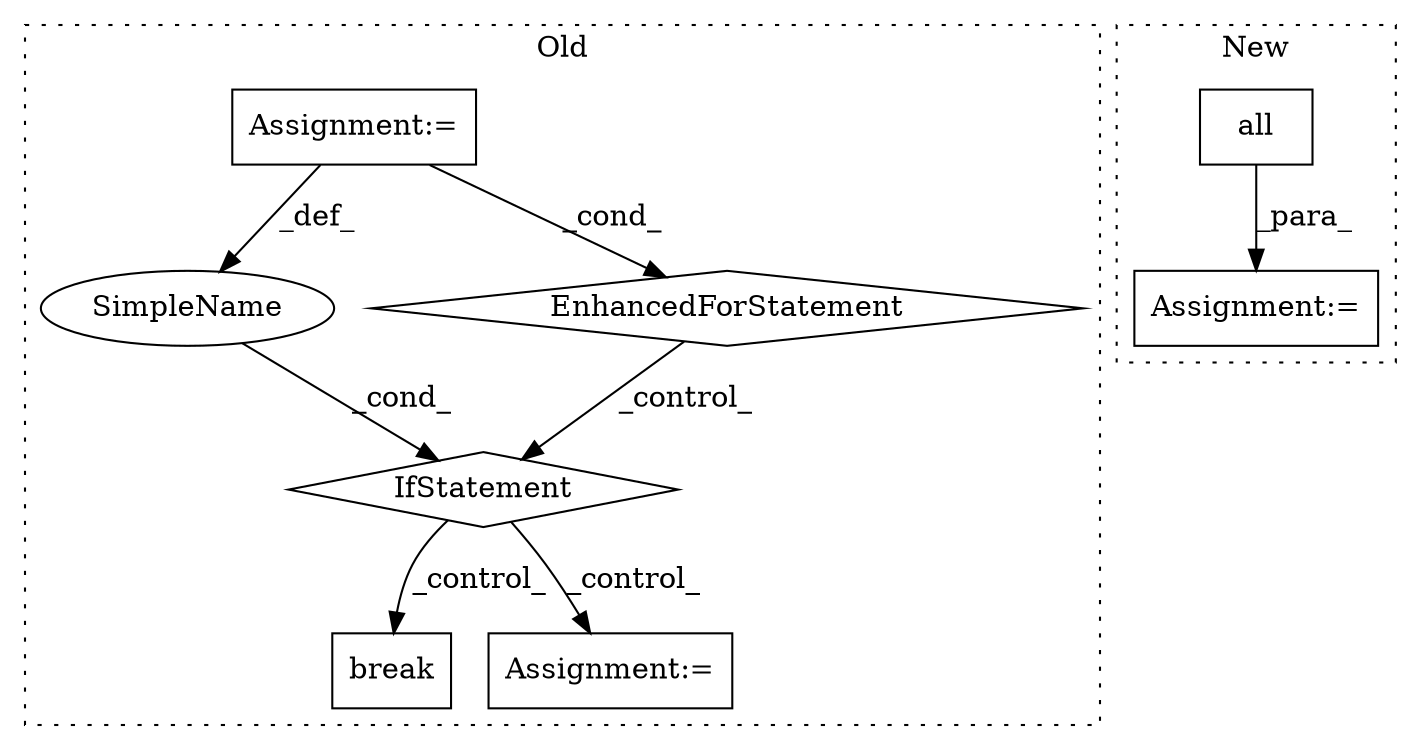 digraph G {
subgraph cluster0 {
1 [label="break" a="10" s="1919" l="6" shape="box"];
3 [label="IfStatement" a="25" s="1859,1887" l="4,2" shape="diamond"];
4 [label="SimpleName" a="42" s="" l="" shape="ellipse"];
5 [label="Assignment:=" a="7" s="1905" l="1" shape="box"];
6 [label="Assignment:=" a="7" s="1620" l="1" shape="box"];
8 [label="EnhancedForStatement" a="70" s="1764,1847" l="57,2" shape="diamond"];
label = "Old";
style="dotted";
}
subgraph cluster1 {
2 [label="all" a="32" s="1600,1605" l="4,1" shape="box"];
7 [label="Assignment:=" a="7" s="1646" l="1" shape="box"];
label = "New";
style="dotted";
}
2 -> 7 [label="_para_"];
3 -> 5 [label="_control_"];
3 -> 1 [label="_control_"];
4 -> 3 [label="_cond_"];
6 -> 4 [label="_def_"];
6 -> 8 [label="_cond_"];
8 -> 3 [label="_control_"];
}
